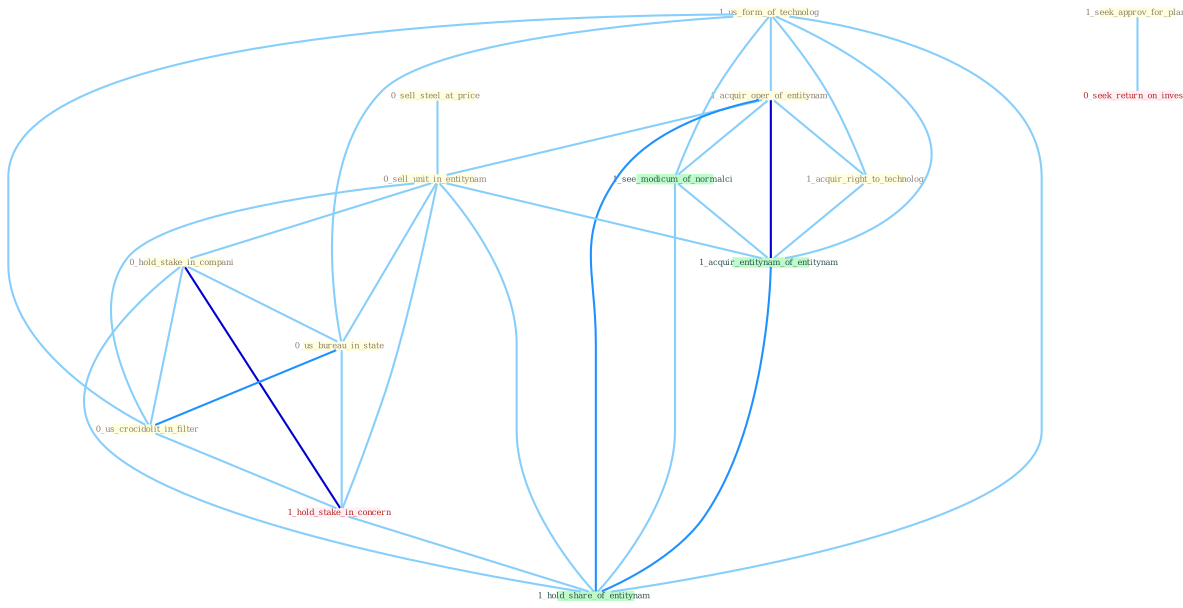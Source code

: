 Graph G{ 
    node
    [shape=polygon,style=filled,width=.5,height=.06,color="#BDFCC9",fixedsize=true,fontsize=4,
    fontcolor="#2f4f4f"];
    {node
    [color="#ffffe0", fontcolor="#8b7d6b"] "1_us_form_of_technolog " "1_acquir_oper_of_entitynam " "0_sell_steel_at_price " "0_sell_unit_in_entitynam " "1_seek_approv_for_plan " "0_hold_stake_in_compani " "0_us_bureau_in_state " "1_acquir_right_to_technolog " "0_us_crocidolit_in_filter "}
{node [color="#fff0f5", fontcolor="#b22222"] "1_hold_stake_in_concern " "0_seek_return_on_invest "}
edge [color="#B0E2FF"];

	"1_us_form_of_technolog " -- "1_acquir_oper_of_entitynam " [w="1", color="#87cefa" ];
	"1_us_form_of_technolog " -- "0_us_bureau_in_state " [w="1", color="#87cefa" ];
	"1_us_form_of_technolog " -- "1_acquir_right_to_technolog " [w="1", color="#87cefa" ];
	"1_us_form_of_technolog " -- "0_us_crocidolit_in_filter " [w="1", color="#87cefa" ];
	"1_us_form_of_technolog " -- "1_see_modicum_of_normalci " [w="1", color="#87cefa" ];
	"1_us_form_of_technolog " -- "1_acquir_entitynam_of_entitynam " [w="1", color="#87cefa" ];
	"1_us_form_of_technolog " -- "1_hold_share_of_entitynam " [w="1", color="#87cefa" ];
	"1_acquir_oper_of_entitynam " -- "0_sell_unit_in_entitynam " [w="1", color="#87cefa" ];
	"1_acquir_oper_of_entitynam " -- "1_acquir_right_to_technolog " [w="1", color="#87cefa" ];
	"1_acquir_oper_of_entitynam " -- "1_see_modicum_of_normalci " [w="1", color="#87cefa" ];
	"1_acquir_oper_of_entitynam " -- "1_acquir_entitynam_of_entitynam " [w="3", color="#0000cd" , len=0.6];
	"1_acquir_oper_of_entitynam " -- "1_hold_share_of_entitynam " [w="2", color="#1e90ff" , len=0.8];
	"0_sell_steel_at_price " -- "0_sell_unit_in_entitynam " [w="1", color="#87cefa" ];
	"0_sell_unit_in_entitynam " -- "0_hold_stake_in_compani " [w="1", color="#87cefa" ];
	"0_sell_unit_in_entitynam " -- "0_us_bureau_in_state " [w="1", color="#87cefa" ];
	"0_sell_unit_in_entitynam " -- "0_us_crocidolit_in_filter " [w="1", color="#87cefa" ];
	"0_sell_unit_in_entitynam " -- "1_hold_stake_in_concern " [w="1", color="#87cefa" ];
	"0_sell_unit_in_entitynam " -- "1_acquir_entitynam_of_entitynam " [w="1", color="#87cefa" ];
	"0_sell_unit_in_entitynam " -- "1_hold_share_of_entitynam " [w="1", color="#87cefa" ];
	"1_seek_approv_for_plan " -- "0_seek_return_on_invest " [w="1", color="#87cefa" ];
	"0_hold_stake_in_compani " -- "0_us_bureau_in_state " [w="1", color="#87cefa" ];
	"0_hold_stake_in_compani " -- "0_us_crocidolit_in_filter " [w="1", color="#87cefa" ];
	"0_hold_stake_in_compani " -- "1_hold_stake_in_concern " [w="3", color="#0000cd" , len=0.6];
	"0_hold_stake_in_compani " -- "1_hold_share_of_entitynam " [w="1", color="#87cefa" ];
	"0_us_bureau_in_state " -- "0_us_crocidolit_in_filter " [w="2", color="#1e90ff" , len=0.8];
	"0_us_bureau_in_state " -- "1_hold_stake_in_concern " [w="1", color="#87cefa" ];
	"1_acquir_right_to_technolog " -- "1_acquir_entitynam_of_entitynam " [w="1", color="#87cefa" ];
	"0_us_crocidolit_in_filter " -- "1_hold_stake_in_concern " [w="1", color="#87cefa" ];
	"1_hold_stake_in_concern " -- "1_hold_share_of_entitynam " [w="1", color="#87cefa" ];
	"1_see_modicum_of_normalci " -- "1_acquir_entitynam_of_entitynam " [w="1", color="#87cefa" ];
	"1_see_modicum_of_normalci " -- "1_hold_share_of_entitynam " [w="1", color="#87cefa" ];
	"1_acquir_entitynam_of_entitynam " -- "1_hold_share_of_entitynam " [w="2", color="#1e90ff" , len=0.8];
}